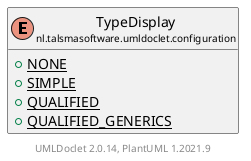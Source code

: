 @startuml
    set namespaceSeparator none
    hide empty fields
    hide empty methods

    enum "<size:14>TypeDisplay\n<size:10>nl.talsmasoftware.umldoclet.configuration" as nl.talsmasoftware.umldoclet.configuration.TypeDisplay [[TypeDisplay.html]] {
        {static} +NONE
        {static} +SIMPLE
        {static} +QUALIFIED
        {static} +QUALIFIED_GENERICS
    }

    center footer UMLDoclet 2.0.14, PlantUML 1.2021.9
@enduml
